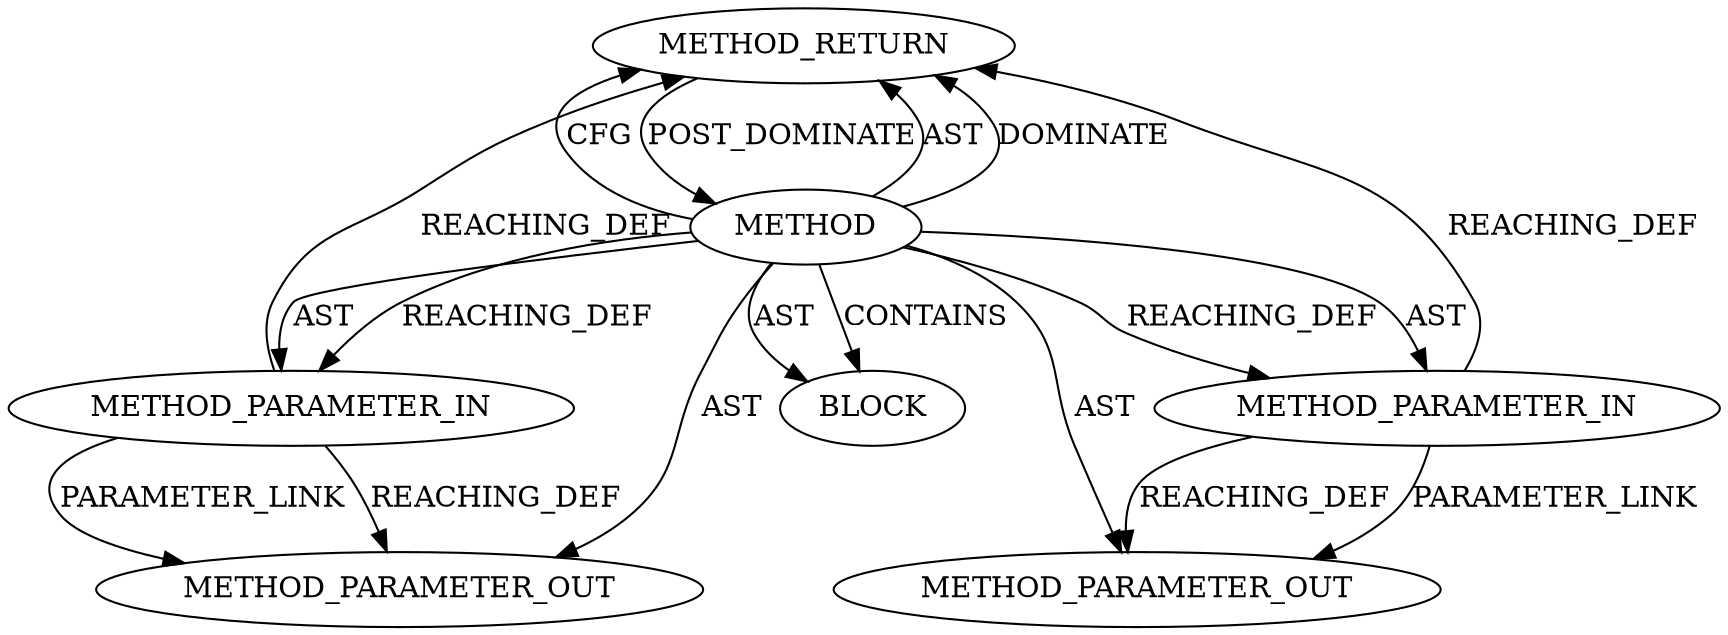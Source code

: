 digraph {
  19952 [label=METHOD_RETURN ORDER=2 CODE="RET" TYPE_FULL_NAME="ANY" EVALUATION_STRATEGY="BY_VALUE"]
  19948 [label=METHOD AST_PARENT_TYPE="NAMESPACE_BLOCK" AST_PARENT_FULL_NAME="<global>" ORDER=0 CODE="<empty>" FULL_NAME="refcount_set" IS_EXTERNAL=true FILENAME="<empty>" SIGNATURE="" NAME="refcount_set"]
  21991 [label=METHOD_PARAMETER_OUT ORDER=1 CODE="p1" IS_VARIADIC=false TYPE_FULL_NAME="ANY" EVALUATION_STRATEGY="BY_VALUE" INDEX=1 NAME="p1"]
  19949 [label=METHOD_PARAMETER_IN ORDER=1 CODE="p1" IS_VARIADIC=false TYPE_FULL_NAME="ANY" EVALUATION_STRATEGY="BY_VALUE" INDEX=1 NAME="p1"]
  19951 [label=BLOCK ORDER=1 ARGUMENT_INDEX=1 CODE="<empty>" TYPE_FULL_NAME="ANY"]
  19950 [label=METHOD_PARAMETER_IN ORDER=2 CODE="p2" IS_VARIADIC=false TYPE_FULL_NAME="ANY" EVALUATION_STRATEGY="BY_VALUE" INDEX=2 NAME="p2"]
  21992 [label=METHOD_PARAMETER_OUT ORDER=2 CODE="p2" IS_VARIADIC=false TYPE_FULL_NAME="ANY" EVALUATION_STRATEGY="BY_VALUE" INDEX=2 NAME="p2"]
  19949 -> 21991 [label=REACHING_DEF VARIABLE="p1"]
  19952 -> 19948 [label=POST_DOMINATE ]
  19948 -> 21991 [label=AST ]
  19948 -> 19951 [label=AST ]
  19948 -> 19952 [label=AST ]
  19948 -> 19950 [label=REACHING_DEF VARIABLE=""]
  19950 -> 21992 [label=REACHING_DEF VARIABLE="p2"]
  19950 -> 21992 [label=PARAMETER_LINK ]
  19948 -> 19951 [label=CONTAINS ]
  19948 -> 19952 [label=DOMINATE ]
  19948 -> 19949 [label=AST ]
  19949 -> 21991 [label=PARAMETER_LINK ]
  19949 -> 19952 [label=REACHING_DEF VARIABLE="p1"]
  19948 -> 19950 [label=AST ]
  19948 -> 19949 [label=REACHING_DEF VARIABLE=""]
  19950 -> 19952 [label=REACHING_DEF VARIABLE="p2"]
  19948 -> 21992 [label=AST ]
  19948 -> 19952 [label=CFG ]
}

